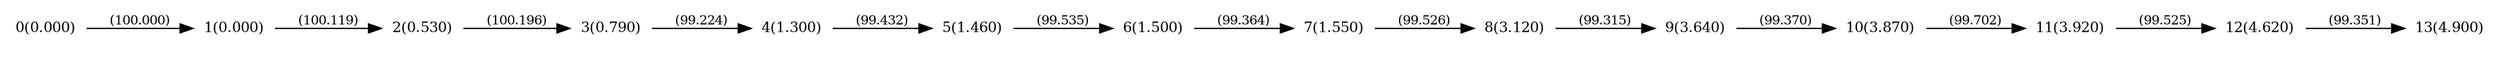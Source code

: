 digraph "graph" {

rankdir="LR";
node [shape=plaintext, fontsize=11];
edge [fontsize=10];

0 [label="0(0.000)"];
1 [label="1(0.000)"];
2 [label="2(0.530)"];
3 [label="3(0.790)"];
4 [label="4(1.300)"];
5 [label="5(1.460)"];
6 [label="6(1.500)"];
7 [label="7(1.550)"];
8 [label="8(3.120)"];
9 [label="9(3.640)"];
10 [label="10(3.870)"];
11 [label="11(3.920)"];
12 [label="12(4.620)"];
13 [label="13(4.900)"];

0->1 [label="(100.000)"];
1->2 [label="(100.119)"];
2->3 [label="(100.196)"];
3->4 [label="(99.224)"];
4->5 [label="(99.432)"];
5->6 [label="(99.535)"];
6->7 [label="(99.364)"];
7->8 [label="(99.526)"];
8->9 [label="(99.315)"];
9->10 [label="(99.370)"];
10->11 [label="(99.702)"];
11->12 [label="(99.525)"];
12->13 [label="(99.351)"];

}
